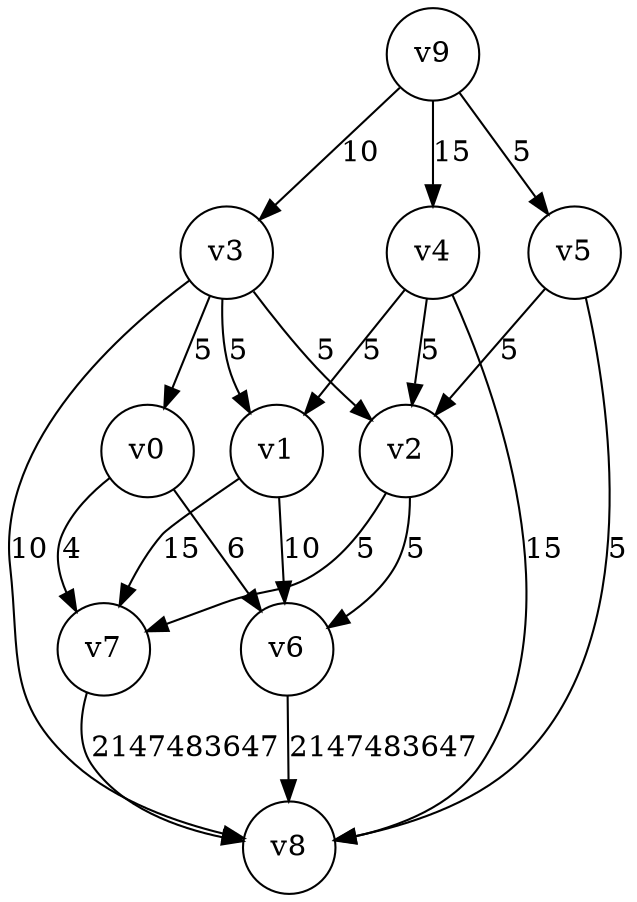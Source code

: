 digraph
{
	node [shape=circle, label="v0"] 0;
	node [shape=circle, label="v1"] 1;
	node [shape=circle, label="v2"] 2;
	node [shape=circle, label="v3"] 3;
	node [shape=circle, label="v4"] 4;
	node [shape=circle, label="v5"] 5;
	node [shape=circle, label="v6"] 6;
	node [shape=circle, label="v7"] 7;
	node [shape=circle, label="v8"] 8;
	node [shape=circle, label="v9"] 9;
	0 -> 6 [label="6"]
	0 -> 7 [label="4"]
	1 -> 6 [label="10"]
	1 -> 7 [label="15"]
	2 -> 6 [label="5"]
	2 -> 7 [label="5"]
	3 -> 0 [label="5"]
	3 -> 1 [label="5"]
	3 -> 2 [label="5"]
	3 -> 8 [label="10"]
	4 -> 1 [label="5"]
	4 -> 2 [label="5"]
	4 -> 8 [label="15"]
	5 -> 2 [label="5"]
	5 -> 8 [label="5"]
	6 -> 8 [label="2147483647"]
	7 -> 8 [label="2147483647"]
	9 -> 3 [label="10"]
	9 -> 4 [label="15"]
	9 -> 5 [label="5"]
}
